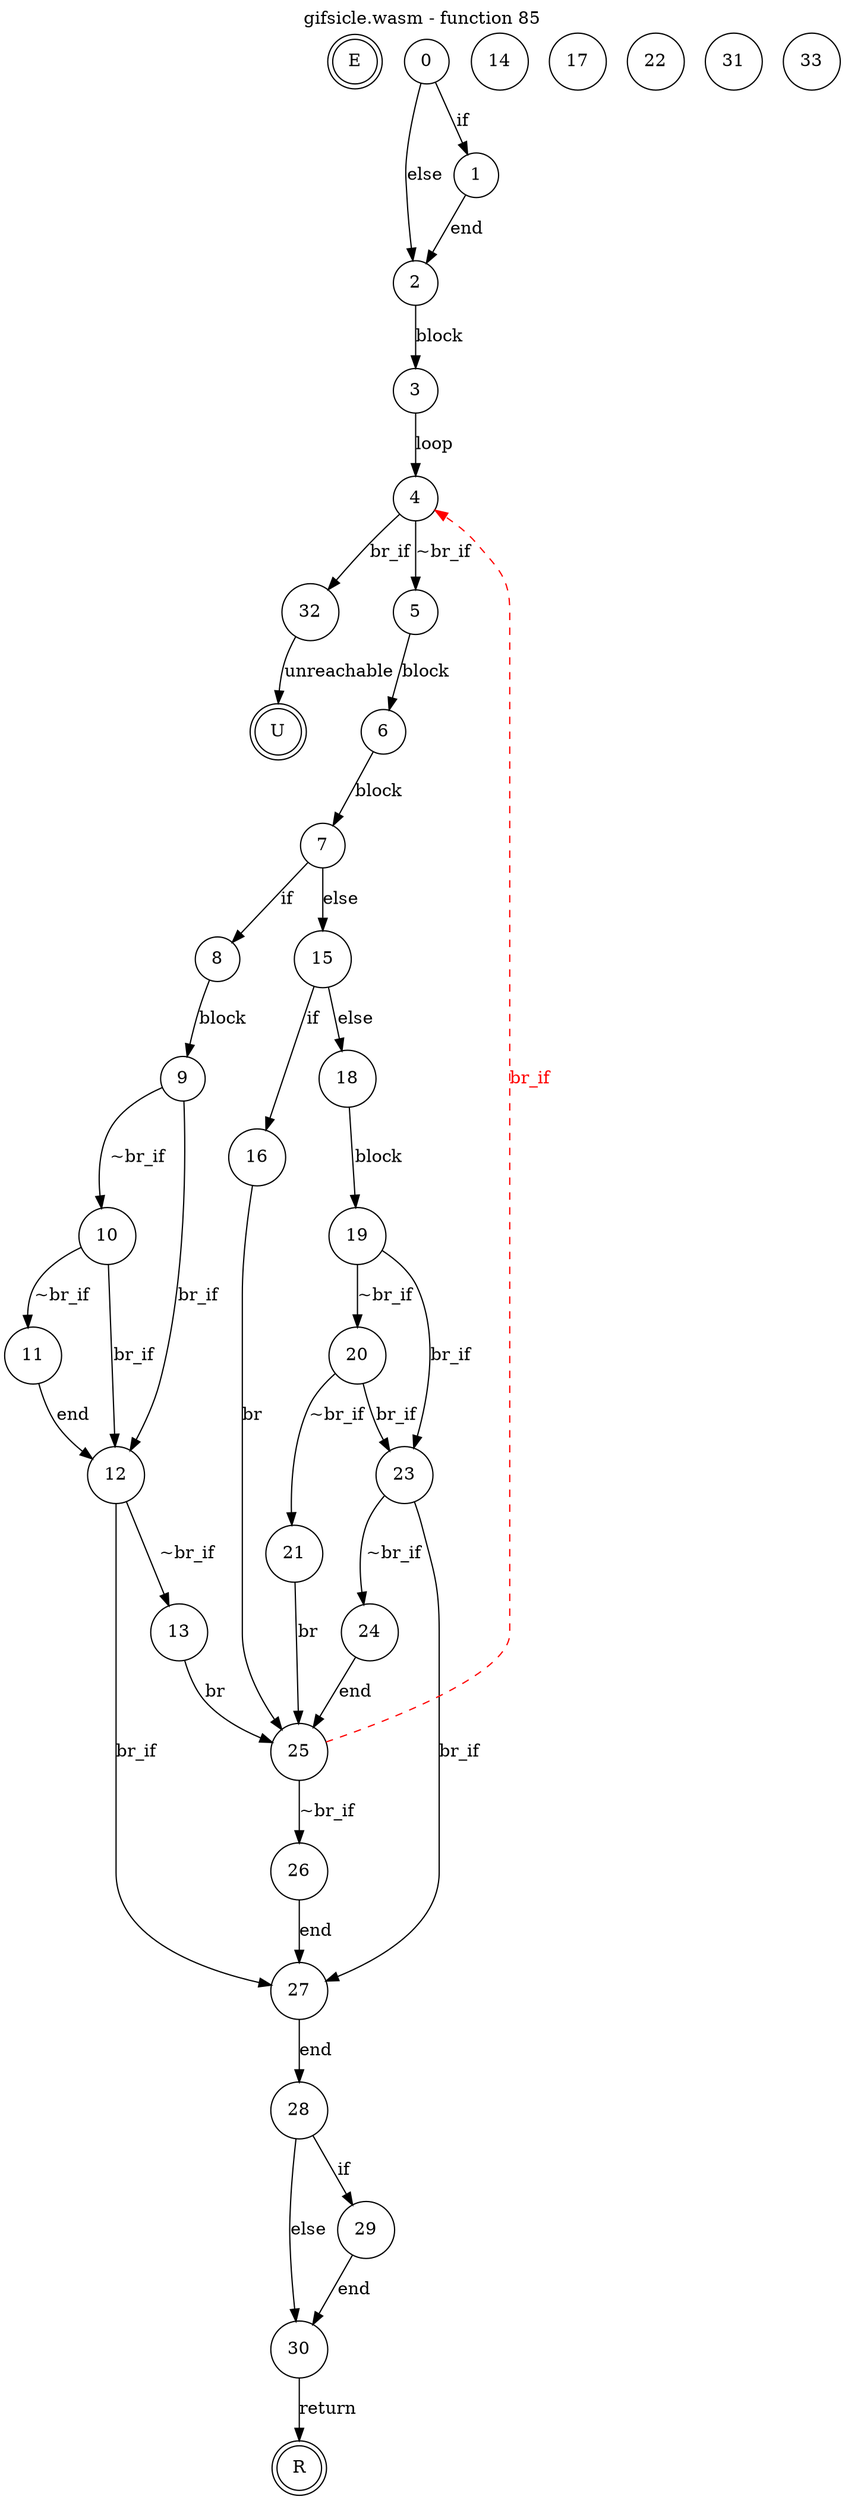 digraph finite_state_machine {
    label = "gifsicle.wasm - function 85"
    labelloc =  t
    labelfontsize = 16
    labelfontcolor = black
    labelfontname = "Helvetica"
    node [shape = doublecircle]; E U R ;
node [shape=circle, fontcolor=black, style="", label="0"]0
node [shape=circle, fontcolor=black, style="", label="1"]1
node [shape=circle, fontcolor=black, style="", label="2"]2
node [shape=circle, fontcolor=black, style="", label="3"]3
node [shape=circle, fontcolor=black, style="", label="4"]4
node [shape=circle, fontcolor=black, style="", label="5"]5
node [shape=circle, fontcolor=black, style="", label="6"]6
node [shape=circle, fontcolor=black, style="", label="7"]7
node [shape=circle, fontcolor=black, style="", label="8"]8
node [shape=circle, fontcolor=black, style="", label="9"]9
node [shape=circle, fontcolor=black, style="", label="10"]10
node [shape=circle, fontcolor=black, style="", label="11"]11
node [shape=circle, fontcolor=black, style="", label="12"]12
node [shape=circle, fontcolor=black, style="", label="13"]13
node [shape=circle, fontcolor=black, style="", label="14"]14
node [shape=circle, fontcolor=black, style="", label="15"]15
node [shape=circle, fontcolor=black, style="", label="16"]16
node [shape=circle, fontcolor=black, style="", label="17"]17
node [shape=circle, fontcolor=black, style="", label="18"]18
node [shape=circle, fontcolor=black, style="", label="19"]19
node [shape=circle, fontcolor=black, style="", label="20"]20
node [shape=circle, fontcolor=black, style="", label="21"]21
node [shape=circle, fontcolor=black, style="", label="22"]22
node [shape=circle, fontcolor=black, style="", label="23"]23
node [shape=circle, fontcolor=black, style="", label="24"]24
node [shape=circle, fontcolor=black, style="", label="25"]25
node [shape=circle, fontcolor=black, style="", label="26"]26
node [shape=circle, fontcolor=black, style="", label="27"]27
node [shape=circle, fontcolor=black, style="", label="28"]28
node [shape=circle, fontcolor=black, style="", label="29"]29
node [shape=circle, fontcolor=black, style="", label="30"]30
node [shape=circle, fontcolor=black, style="", label="31"]31
node [shape=circle, fontcolor=black, style="", label="32"]32
node [shape=circle, fontcolor=black, style="", label="33"]33
node [shape=circle, fontcolor=black, style="", label="E"]E
node [shape=circle, fontcolor=black, style="", label="R"]R
node [shape=circle, fontcolor=black, style="", label="U"]U
    0 -> 1[label="if"];
    0 -> 2[label="else"];
    1 -> 2[label="end"];
    2 -> 3[label="block"];
    3 -> 4[label="loop"];
    4 -> 5[label="~br_if"];
    4 -> 32[label="br_if"];
    5 -> 6[label="block"];
    6 -> 7[label="block"];
    7 -> 8[label="if"];
    7 -> 15[label="else"];
    8 -> 9[label="block"];
    9 -> 10[label="~br_if"];
    9 -> 12[label="br_if"];
    10 -> 11[label="~br_if"];
    10 -> 12[label="br_if"];
    11 -> 12[label="end"];
    12 -> 13[label="~br_if"];
    12 -> 27[label="br_if"];
    13 -> 25[label="br"];
    15 -> 16[label="if"];
    15 -> 18[label="else"];
    16 -> 25[label="br"];
    18 -> 19[label="block"];
    19 -> 20[label="~br_if"];
    19 -> 23[label="br_if"];
    20 -> 21[label="~br_if"];
    20 -> 23[label="br_if"];
    21 -> 25[label="br"];
    23 -> 24[label="~br_if"];
    23 -> 27[label="br_if"];
    24 -> 25[label="end"];
    25 -> 26[label="~br_if"];
    25 -> 4[style="dashed" color="red" fontcolor="red" label="br_if"];
    26 -> 27[label="end"];
    27 -> 28[label="end"];
    28 -> 29[label="if"];
    28 -> 30[label="else"];
    29 -> 30[label="end"];
    30 -> R[label="return"];
    32 -> U[label="unreachable"];
}
